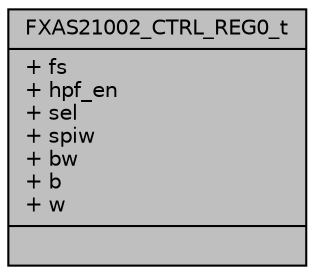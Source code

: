 digraph "FXAS21002_CTRL_REG0_t"
{
  edge [fontname="Helvetica",fontsize="10",labelfontname="Helvetica",labelfontsize="10"];
  node [fontname="Helvetica",fontsize="10",shape=record];
  Node1 [label="{FXAS21002_CTRL_REG0_t\n|+ fs\l+ hpf_en\l+ sel\l+ spiw\l+ bw\l+ b\l+ w\l|}",height=0.2,width=0.4,color="black", fillcolor="grey75", style="filled", fontcolor="black"];
}
